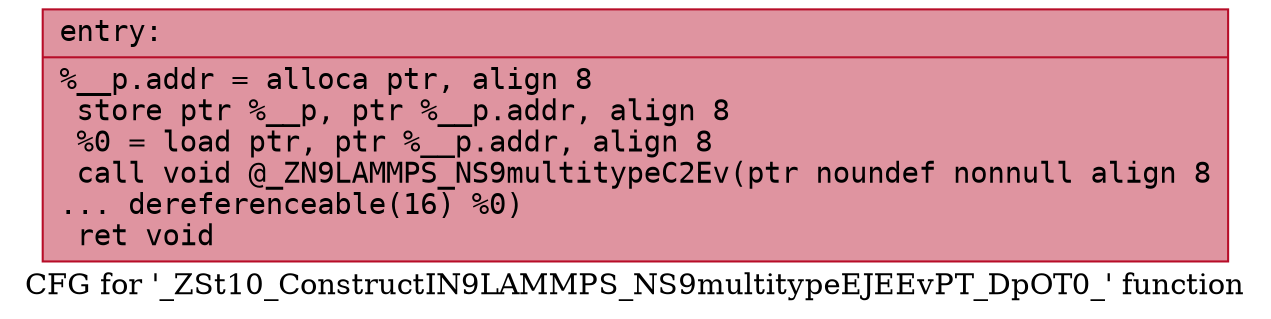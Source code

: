 digraph "CFG for '_ZSt10_ConstructIN9LAMMPS_NS9multitypeEJEEvPT_DpOT0_' function" {
	label="CFG for '_ZSt10_ConstructIN9LAMMPS_NS9multitypeEJEEvPT_DpOT0_' function";

	Node0x55bd405da380 [shape=record,color="#b70d28ff", style=filled, fillcolor="#b70d2870" fontname="Courier",label="{entry:\l|  %__p.addr = alloca ptr, align 8\l  store ptr %__p, ptr %__p.addr, align 8\l  %0 = load ptr, ptr %__p.addr, align 8\l  call void @_ZN9LAMMPS_NS9multitypeC2Ev(ptr noundef nonnull align 8\l... dereferenceable(16) %0)\l  ret void\l}"];
}
